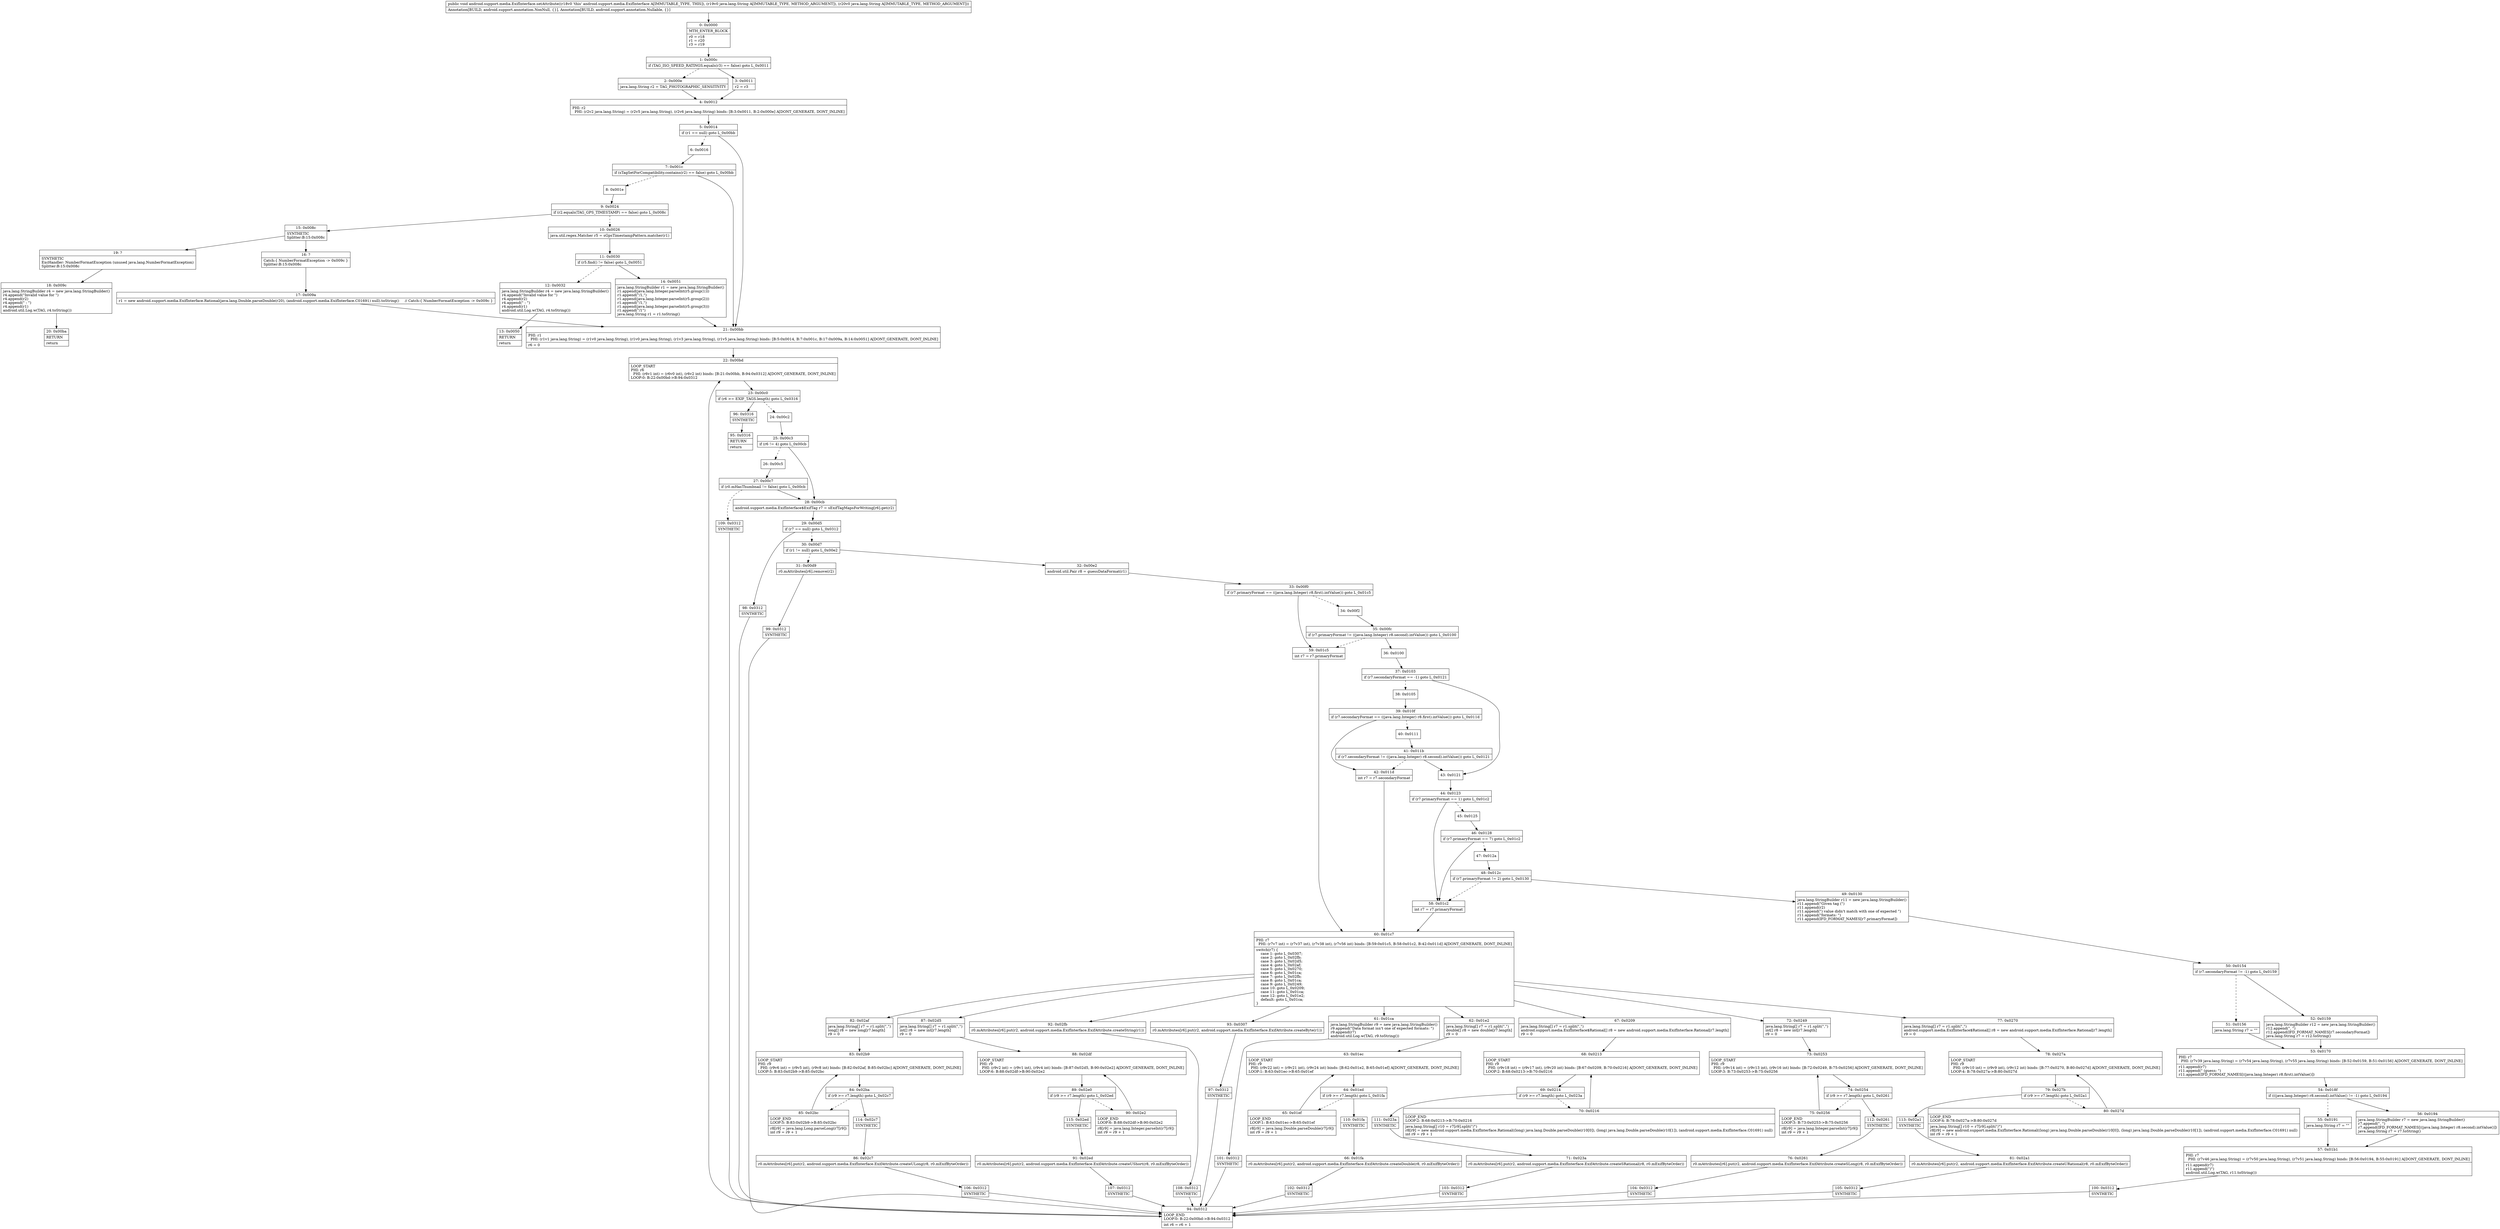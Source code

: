 digraph "CFG forandroid.support.media.ExifInterface.setAttribute(Ljava\/lang\/String;Ljava\/lang\/String;)V" {
Node_0 [shape=record,label="{0\:\ 0x0000|MTH_ENTER_BLOCK\l|r0 = r18\lr1 = r20\lr3 = r19\l}"];
Node_1 [shape=record,label="{1\:\ 0x000c|if (TAG_ISO_SPEED_RATINGS.equals(r3) == false) goto L_0x0011\l}"];
Node_2 [shape=record,label="{2\:\ 0x000e|java.lang.String r2 = TAG_PHOTOGRAPHIC_SENSITIVITY\l}"];
Node_3 [shape=record,label="{3\:\ 0x0011|r2 = r3\l}"];
Node_4 [shape=record,label="{4\:\ 0x0012|PHI: r2 \l  PHI: (r2v2 java.lang.String) = (r2v5 java.lang.String), (r2v6 java.lang.String) binds: [B:3:0x0011, B:2:0x000e] A[DONT_GENERATE, DONT_INLINE]\l}"];
Node_5 [shape=record,label="{5\:\ 0x0014|if (r1 == null) goto L_0x00bb\l}"];
Node_6 [shape=record,label="{6\:\ 0x0016}"];
Node_7 [shape=record,label="{7\:\ 0x001c|if (sTagSetForCompatibility.contains(r2) == false) goto L_0x00bb\l}"];
Node_8 [shape=record,label="{8\:\ 0x001e}"];
Node_9 [shape=record,label="{9\:\ 0x0024|if (r2.equals(TAG_GPS_TIMESTAMP) == false) goto L_0x008c\l}"];
Node_10 [shape=record,label="{10\:\ 0x0026|java.util.regex.Matcher r5 = sGpsTimestampPattern.matcher(r1)\l}"];
Node_11 [shape=record,label="{11\:\ 0x0030|if (r5.find() != false) goto L_0x0051\l}"];
Node_12 [shape=record,label="{12\:\ 0x0032|java.lang.StringBuilder r4 = new java.lang.StringBuilder()\lr4.append(\"Invalid value for \")\lr4.append(r2)\lr4.append(\" : \")\lr4.append(r1)\landroid.util.Log.w(TAG, r4.toString())\l}"];
Node_13 [shape=record,label="{13\:\ 0x0050|RETURN\l|return\l}"];
Node_14 [shape=record,label="{14\:\ 0x0051|java.lang.StringBuilder r1 = new java.lang.StringBuilder()\lr1.append(java.lang.Integer.parseInt(r5.group(1)))\lr1.append(\"\/1,\")\lr1.append(java.lang.Integer.parseInt(r5.group(2)))\lr1.append(\"\/1,\")\lr1.append(java.lang.Integer.parseInt(r5.group(3)))\lr1.append(\"\/1\")\ljava.lang.String r1 = r1.toString()\l}"];
Node_15 [shape=record,label="{15\:\ 0x008c|SYNTHETIC\lSplitter:B:15:0x008c\l}"];
Node_16 [shape=record,label="{16\:\ ?|Catch:\{ NumberFormatException \-\> 0x009c \}\lSplitter:B:15:0x008c\l}"];
Node_17 [shape=record,label="{17\:\ 0x009a|r1 = new android.support.media.ExifInterface.Rational(java.lang.Double.parseDouble(r20), (android.support.media.ExifInterface.C01691) null).toString()     \/\/ Catch:\{ NumberFormatException \-\> 0x009c \}\l}"];
Node_18 [shape=record,label="{18\:\ 0x009c|java.lang.StringBuilder r4 = new java.lang.StringBuilder()\lr4.append(\"Invalid value for \")\lr4.append(r2)\lr4.append(\" : \")\lr4.append(r1)\landroid.util.Log.w(TAG, r4.toString())\l}"];
Node_19 [shape=record,label="{19\:\ ?|SYNTHETIC\lExcHandler: NumberFormatException (unused java.lang.NumberFormatException)\lSplitter:B:15:0x008c\l}"];
Node_20 [shape=record,label="{20\:\ 0x00ba|RETURN\l|return\l}"];
Node_21 [shape=record,label="{21\:\ 0x00bb|PHI: r1 \l  PHI: (r1v1 java.lang.String) = (r1v0 java.lang.String), (r1v0 java.lang.String), (r1v3 java.lang.String), (r1v5 java.lang.String) binds: [B:5:0x0014, B:7:0x001c, B:17:0x009a, B:14:0x0051] A[DONT_GENERATE, DONT_INLINE]\l|r6 = 0\l}"];
Node_22 [shape=record,label="{22\:\ 0x00bd|LOOP_START\lPHI: r6 \l  PHI: (r6v1 int) = (r6v0 int), (r6v2 int) binds: [B:21:0x00bb, B:94:0x0312] A[DONT_GENERATE, DONT_INLINE]\lLOOP:0: B:22:0x00bd\-\>B:94:0x0312\l}"];
Node_23 [shape=record,label="{23\:\ 0x00c0|if (r6 \>= EXIF_TAGS.length) goto L_0x0316\l}"];
Node_24 [shape=record,label="{24\:\ 0x00c2}"];
Node_25 [shape=record,label="{25\:\ 0x00c3|if (r6 != 4) goto L_0x00cb\l}"];
Node_26 [shape=record,label="{26\:\ 0x00c5}"];
Node_27 [shape=record,label="{27\:\ 0x00c7|if (r0.mHasThumbnail != false) goto L_0x00cb\l}"];
Node_28 [shape=record,label="{28\:\ 0x00cb|android.support.media.ExifInterface$ExifTag r7 = sExifTagMapsForWriting[r6].get(r2)\l}"];
Node_29 [shape=record,label="{29\:\ 0x00d5|if (r7 == null) goto L_0x0312\l}"];
Node_30 [shape=record,label="{30\:\ 0x00d7|if (r1 != null) goto L_0x00e2\l}"];
Node_31 [shape=record,label="{31\:\ 0x00d9|r0.mAttributes[r6].remove(r2)\l}"];
Node_32 [shape=record,label="{32\:\ 0x00e2|android.util.Pair r8 = guessDataFormat(r1)\l}"];
Node_33 [shape=record,label="{33\:\ 0x00f0|if (r7.primaryFormat == ((java.lang.Integer) r8.first).intValue()) goto L_0x01c5\l}"];
Node_34 [shape=record,label="{34\:\ 0x00f2}"];
Node_35 [shape=record,label="{35\:\ 0x00fc|if (r7.primaryFormat != ((java.lang.Integer) r8.second).intValue()) goto L_0x0100\l}"];
Node_36 [shape=record,label="{36\:\ 0x0100}"];
Node_37 [shape=record,label="{37\:\ 0x0103|if (r7.secondaryFormat == \-1) goto L_0x0121\l}"];
Node_38 [shape=record,label="{38\:\ 0x0105}"];
Node_39 [shape=record,label="{39\:\ 0x010f|if (r7.secondaryFormat == ((java.lang.Integer) r8.first).intValue()) goto L_0x011d\l}"];
Node_40 [shape=record,label="{40\:\ 0x0111}"];
Node_41 [shape=record,label="{41\:\ 0x011b|if (r7.secondaryFormat != ((java.lang.Integer) r8.second).intValue()) goto L_0x0121\l}"];
Node_42 [shape=record,label="{42\:\ 0x011d|int r7 = r7.secondaryFormat\l}"];
Node_43 [shape=record,label="{43\:\ 0x0121}"];
Node_44 [shape=record,label="{44\:\ 0x0123|if (r7.primaryFormat == 1) goto L_0x01c2\l}"];
Node_45 [shape=record,label="{45\:\ 0x0125}"];
Node_46 [shape=record,label="{46\:\ 0x0128|if (r7.primaryFormat == 7) goto L_0x01c2\l}"];
Node_47 [shape=record,label="{47\:\ 0x012a}"];
Node_48 [shape=record,label="{48\:\ 0x012c|if (r7.primaryFormat != 2) goto L_0x0130\l}"];
Node_49 [shape=record,label="{49\:\ 0x0130|java.lang.StringBuilder r11 = new java.lang.StringBuilder()\lr11.append(\"Given tag (\")\lr11.append(r2)\lr11.append(\") value didn't match with one of expected \")\lr11.append(\"formats: \")\lr11.append(IFD_FORMAT_NAMES[r7.primaryFormat])\l}"];
Node_50 [shape=record,label="{50\:\ 0x0154|if (r7.secondaryFormat != \-1) goto L_0x0159\l}"];
Node_51 [shape=record,label="{51\:\ 0x0156|java.lang.String r7 = \"\"\l}"];
Node_52 [shape=record,label="{52\:\ 0x0159|java.lang.StringBuilder r12 = new java.lang.StringBuilder()\lr12.append(\", \")\lr12.append(IFD_FORMAT_NAMES[r7.secondaryFormat])\ljava.lang.String r7 = r12.toString()\l}"];
Node_53 [shape=record,label="{53\:\ 0x0170|PHI: r7 \l  PHI: (r7v39 java.lang.String) = (r7v54 java.lang.String), (r7v55 java.lang.String) binds: [B:52:0x0159, B:51:0x0156] A[DONT_GENERATE, DONT_INLINE]\l|r11.append(r7)\lr11.append(\" (guess: \")\lr11.append(IFD_FORMAT_NAMES[((java.lang.Integer) r8.first).intValue()])\l}"];
Node_54 [shape=record,label="{54\:\ 0x018f|if (((java.lang.Integer) r8.second).intValue() != \-1) goto L_0x0194\l}"];
Node_55 [shape=record,label="{55\:\ 0x0191|java.lang.String r7 = \"\"\l}"];
Node_56 [shape=record,label="{56\:\ 0x0194|java.lang.StringBuilder r7 = new java.lang.StringBuilder()\lr7.append(\", \")\lr7.append(IFD_FORMAT_NAMES[((java.lang.Integer) r8.second).intValue()])\ljava.lang.String r7 = r7.toString()\l}"];
Node_57 [shape=record,label="{57\:\ 0x01b1|PHI: r7 \l  PHI: (r7v46 java.lang.String) = (r7v50 java.lang.String), (r7v51 java.lang.String) binds: [B:56:0x0194, B:55:0x0191] A[DONT_GENERATE, DONT_INLINE]\l|r11.append(r7)\lr11.append(\")\")\landroid.util.Log.w(TAG, r11.toString())\l}"];
Node_58 [shape=record,label="{58\:\ 0x01c2|int r7 = r7.primaryFormat\l}"];
Node_59 [shape=record,label="{59\:\ 0x01c5|int r7 = r7.primaryFormat\l}"];
Node_60 [shape=record,label="{60\:\ 0x01c7|PHI: r7 \l  PHI: (r7v7 int) = (r7v37 int), (r7v38 int), (r7v56 int) binds: [B:59:0x01c5, B:58:0x01c2, B:42:0x011d] A[DONT_GENERATE, DONT_INLINE]\l|switch(r7) \{\l    case 1: goto L_0x0307;\l    case 2: goto L_0x02fb;\l    case 3: goto L_0x02d5;\l    case 4: goto L_0x02af;\l    case 5: goto L_0x0270;\l    case 6: goto L_0x01ca;\l    case 7: goto L_0x02fb;\l    case 8: goto L_0x01ca;\l    case 9: goto L_0x0249;\l    case 10: goto L_0x0209;\l    case 11: goto L_0x01ca;\l    case 12: goto L_0x01e2;\l    default: goto L_0x01ca;\l\}\l}"];
Node_61 [shape=record,label="{61\:\ 0x01ca|java.lang.StringBuilder r9 = new java.lang.StringBuilder()\lr9.append(\"Data format isn't one of expected formats: \")\lr9.append(r7)\landroid.util.Log.w(TAG, r9.toString())\l}"];
Node_62 [shape=record,label="{62\:\ 0x01e2|java.lang.String[] r7 = r1.split(\",\")\ldouble[] r8 = new double[r7.length]\lr9 = 0\l}"];
Node_63 [shape=record,label="{63\:\ 0x01ec|LOOP_START\lPHI: r9 \l  PHI: (r9v22 int) = (r9v21 int), (r9v24 int) binds: [B:62:0x01e2, B:65:0x01ef] A[DONT_GENERATE, DONT_INLINE]\lLOOP:1: B:63:0x01ec\-\>B:65:0x01ef\l}"];
Node_64 [shape=record,label="{64\:\ 0x01ed|if (r9 \>= r7.length) goto L_0x01fa\l}"];
Node_65 [shape=record,label="{65\:\ 0x01ef|LOOP_END\lLOOP:1: B:63:0x01ec\-\>B:65:0x01ef\l|r8[r9] = java.lang.Double.parseDouble(r7[r9])\lint r9 = r9 + 1\l}"];
Node_66 [shape=record,label="{66\:\ 0x01fa|r0.mAttributes[r6].put(r2, android.support.media.ExifInterface.ExifAttribute.createDouble(r8, r0.mExifByteOrder))\l}"];
Node_67 [shape=record,label="{67\:\ 0x0209|java.lang.String[] r7 = r1.split(\",\")\landroid.support.media.ExifInterface$Rational[] r8 = new android.support.media.ExifInterface.Rational[r7.length]\lr9 = 0\l}"];
Node_68 [shape=record,label="{68\:\ 0x0213|LOOP_START\lPHI: r9 \l  PHI: (r9v18 int) = (r9v17 int), (r9v20 int) binds: [B:67:0x0209, B:70:0x0216] A[DONT_GENERATE, DONT_INLINE]\lLOOP:2: B:68:0x0213\-\>B:70:0x0216\l}"];
Node_69 [shape=record,label="{69\:\ 0x0214|if (r9 \>= r7.length) goto L_0x023a\l}"];
Node_70 [shape=record,label="{70\:\ 0x0216|LOOP_END\lLOOP:2: B:68:0x0213\-\>B:70:0x0216\l|java.lang.String[] r10 = r7[r9].split(\"\/\")\lr8[r9] = new android.support.media.ExifInterface.Rational((long) java.lang.Double.parseDouble(r10[0]), (long) java.lang.Double.parseDouble(r10[1]), (android.support.media.ExifInterface.C01691) null)\lint r9 = r9 + 1\l}"];
Node_71 [shape=record,label="{71\:\ 0x023a|r0.mAttributes[r6].put(r2, android.support.media.ExifInterface.ExifAttribute.createSRational(r8, r0.mExifByteOrder))\l}"];
Node_72 [shape=record,label="{72\:\ 0x0249|java.lang.String[] r7 = r1.split(\",\")\lint[] r8 = new int[r7.length]\lr9 = 0\l}"];
Node_73 [shape=record,label="{73\:\ 0x0253|LOOP_START\lPHI: r9 \l  PHI: (r9v14 int) = (r9v13 int), (r9v16 int) binds: [B:72:0x0249, B:75:0x0256] A[DONT_GENERATE, DONT_INLINE]\lLOOP:3: B:73:0x0253\-\>B:75:0x0256\l}"];
Node_74 [shape=record,label="{74\:\ 0x0254|if (r9 \>= r7.length) goto L_0x0261\l}"];
Node_75 [shape=record,label="{75\:\ 0x0256|LOOP_END\lLOOP:3: B:73:0x0253\-\>B:75:0x0256\l|r8[r9] = java.lang.Integer.parseInt(r7[r9])\lint r9 = r9 + 1\l}"];
Node_76 [shape=record,label="{76\:\ 0x0261|r0.mAttributes[r6].put(r2, android.support.media.ExifInterface.ExifAttribute.createSLong(r8, r0.mExifByteOrder))\l}"];
Node_77 [shape=record,label="{77\:\ 0x0270|java.lang.String[] r7 = r1.split(\",\")\landroid.support.media.ExifInterface$Rational[] r8 = new android.support.media.ExifInterface.Rational[r7.length]\lr9 = 0\l}"];
Node_78 [shape=record,label="{78\:\ 0x027a|LOOP_START\lPHI: r9 \l  PHI: (r9v10 int) = (r9v9 int), (r9v12 int) binds: [B:77:0x0270, B:80:0x027d] A[DONT_GENERATE, DONT_INLINE]\lLOOP:4: B:78:0x027a\-\>B:80:0x027d\l}"];
Node_79 [shape=record,label="{79\:\ 0x027b|if (r9 \>= r7.length) goto L_0x02a1\l}"];
Node_80 [shape=record,label="{80\:\ 0x027d|LOOP_END\lLOOP:4: B:78:0x027a\-\>B:80:0x027d\l|java.lang.String[] r10 = r7[r9].split(\"\/\")\lr8[r9] = new android.support.media.ExifInterface.Rational((long) java.lang.Double.parseDouble(r10[0]), (long) java.lang.Double.parseDouble(r10[1]), (android.support.media.ExifInterface.C01691) null)\lint r9 = r9 + 1\l}"];
Node_81 [shape=record,label="{81\:\ 0x02a1|r0.mAttributes[r6].put(r2, android.support.media.ExifInterface.ExifAttribute.createURational(r8, r0.mExifByteOrder))\l}"];
Node_82 [shape=record,label="{82\:\ 0x02af|java.lang.String[] r7 = r1.split(\",\")\llong[] r8 = new long[r7.length]\lr9 = 0\l}"];
Node_83 [shape=record,label="{83\:\ 0x02b9|LOOP_START\lPHI: r9 \l  PHI: (r9v6 int) = (r9v5 int), (r9v8 int) binds: [B:82:0x02af, B:85:0x02bc] A[DONT_GENERATE, DONT_INLINE]\lLOOP:5: B:83:0x02b9\-\>B:85:0x02bc\l}"];
Node_84 [shape=record,label="{84\:\ 0x02ba|if (r9 \>= r7.length) goto L_0x02c7\l}"];
Node_85 [shape=record,label="{85\:\ 0x02bc|LOOP_END\lLOOP:5: B:83:0x02b9\-\>B:85:0x02bc\l|r8[r9] = java.lang.Long.parseLong(r7[r9])\lint r9 = r9 + 1\l}"];
Node_86 [shape=record,label="{86\:\ 0x02c7|r0.mAttributes[r6].put(r2, android.support.media.ExifInterface.ExifAttribute.createULong(r8, r0.mExifByteOrder))\l}"];
Node_87 [shape=record,label="{87\:\ 0x02d5|java.lang.String[] r7 = r1.split(\",\")\lint[] r8 = new int[r7.length]\lr9 = 0\l}"];
Node_88 [shape=record,label="{88\:\ 0x02df|LOOP_START\lPHI: r9 \l  PHI: (r9v2 int) = (r9v1 int), (r9v4 int) binds: [B:87:0x02d5, B:90:0x02e2] A[DONT_GENERATE, DONT_INLINE]\lLOOP:6: B:88:0x02df\-\>B:90:0x02e2\l}"];
Node_89 [shape=record,label="{89\:\ 0x02e0|if (r9 \>= r7.length) goto L_0x02ed\l}"];
Node_90 [shape=record,label="{90\:\ 0x02e2|LOOP_END\lLOOP:6: B:88:0x02df\-\>B:90:0x02e2\l|r8[r9] = java.lang.Integer.parseInt(r7[r9])\lint r9 = r9 + 1\l}"];
Node_91 [shape=record,label="{91\:\ 0x02ed|r0.mAttributes[r6].put(r2, android.support.media.ExifInterface.ExifAttribute.createUShort(r8, r0.mExifByteOrder))\l}"];
Node_92 [shape=record,label="{92\:\ 0x02fb|r0.mAttributes[r6].put(r2, android.support.media.ExifInterface.ExifAttribute.createString(r1))\l}"];
Node_93 [shape=record,label="{93\:\ 0x0307|r0.mAttributes[r6].put(r2, android.support.media.ExifInterface.ExifAttribute.createByte(r1))\l}"];
Node_94 [shape=record,label="{94\:\ 0x0312|LOOP_END\lLOOP:0: B:22:0x00bd\-\>B:94:0x0312\l|int r6 = r6 + 1\l}"];
Node_95 [shape=record,label="{95\:\ 0x0316|RETURN\l|return\l}"];
Node_96 [shape=record,label="{96\:\ 0x0316|SYNTHETIC\l}"];
Node_97 [shape=record,label="{97\:\ 0x0312|SYNTHETIC\l}"];
Node_98 [shape=record,label="{98\:\ 0x0312|SYNTHETIC\l}"];
Node_99 [shape=record,label="{99\:\ 0x0312|SYNTHETIC\l}"];
Node_100 [shape=record,label="{100\:\ 0x0312|SYNTHETIC\l}"];
Node_101 [shape=record,label="{101\:\ 0x0312|SYNTHETIC\l}"];
Node_102 [shape=record,label="{102\:\ 0x0312|SYNTHETIC\l}"];
Node_103 [shape=record,label="{103\:\ 0x0312|SYNTHETIC\l}"];
Node_104 [shape=record,label="{104\:\ 0x0312|SYNTHETIC\l}"];
Node_105 [shape=record,label="{105\:\ 0x0312|SYNTHETIC\l}"];
Node_106 [shape=record,label="{106\:\ 0x0312|SYNTHETIC\l}"];
Node_107 [shape=record,label="{107\:\ 0x0312|SYNTHETIC\l}"];
Node_108 [shape=record,label="{108\:\ 0x0312|SYNTHETIC\l}"];
Node_109 [shape=record,label="{109\:\ 0x0312|SYNTHETIC\l}"];
Node_110 [shape=record,label="{110\:\ 0x01fa|SYNTHETIC\l}"];
Node_111 [shape=record,label="{111\:\ 0x023a|SYNTHETIC\l}"];
Node_112 [shape=record,label="{112\:\ 0x0261|SYNTHETIC\l}"];
Node_113 [shape=record,label="{113\:\ 0x02a1|SYNTHETIC\l}"];
Node_114 [shape=record,label="{114\:\ 0x02c7|SYNTHETIC\l}"];
Node_115 [shape=record,label="{115\:\ 0x02ed|SYNTHETIC\l}"];
MethodNode[shape=record,label="{public void android.support.media.ExifInterface.setAttribute((r18v0 'this' android.support.media.ExifInterface A[IMMUTABLE_TYPE, THIS]), (r19v0 java.lang.String A[IMMUTABLE_TYPE, METHOD_ARGUMENT]), (r20v0 java.lang.String A[IMMUTABLE_TYPE, METHOD_ARGUMENT]))  | Annotation[BUILD, android.support.annotation.NonNull, \{\}], Annotation[BUILD, android.support.annotation.Nullable, \{\}]\l}"];
MethodNode -> Node_0;
Node_0 -> Node_1;
Node_1 -> Node_2[style=dashed];
Node_1 -> Node_3;
Node_2 -> Node_4;
Node_3 -> Node_4;
Node_4 -> Node_5;
Node_5 -> Node_6[style=dashed];
Node_5 -> Node_21;
Node_6 -> Node_7;
Node_7 -> Node_8[style=dashed];
Node_7 -> Node_21;
Node_8 -> Node_9;
Node_9 -> Node_10[style=dashed];
Node_9 -> Node_15;
Node_10 -> Node_11;
Node_11 -> Node_12[style=dashed];
Node_11 -> Node_14;
Node_12 -> Node_13;
Node_14 -> Node_21;
Node_15 -> Node_16;
Node_15 -> Node_19;
Node_16 -> Node_17;
Node_17 -> Node_21;
Node_18 -> Node_20;
Node_19 -> Node_18;
Node_21 -> Node_22;
Node_22 -> Node_23;
Node_23 -> Node_24[style=dashed];
Node_23 -> Node_96;
Node_24 -> Node_25;
Node_25 -> Node_26[style=dashed];
Node_25 -> Node_28;
Node_26 -> Node_27;
Node_27 -> Node_28;
Node_27 -> Node_109[style=dashed];
Node_28 -> Node_29;
Node_29 -> Node_30[style=dashed];
Node_29 -> Node_98;
Node_30 -> Node_31[style=dashed];
Node_30 -> Node_32;
Node_31 -> Node_99;
Node_32 -> Node_33;
Node_33 -> Node_34[style=dashed];
Node_33 -> Node_59;
Node_34 -> Node_35;
Node_35 -> Node_36;
Node_35 -> Node_59[style=dashed];
Node_36 -> Node_37;
Node_37 -> Node_38[style=dashed];
Node_37 -> Node_43;
Node_38 -> Node_39;
Node_39 -> Node_40[style=dashed];
Node_39 -> Node_42;
Node_40 -> Node_41;
Node_41 -> Node_42[style=dashed];
Node_41 -> Node_43;
Node_42 -> Node_60;
Node_43 -> Node_44;
Node_44 -> Node_45[style=dashed];
Node_44 -> Node_58;
Node_45 -> Node_46;
Node_46 -> Node_47[style=dashed];
Node_46 -> Node_58;
Node_47 -> Node_48;
Node_48 -> Node_49;
Node_48 -> Node_58[style=dashed];
Node_49 -> Node_50;
Node_50 -> Node_51[style=dashed];
Node_50 -> Node_52;
Node_51 -> Node_53;
Node_52 -> Node_53;
Node_53 -> Node_54;
Node_54 -> Node_55[style=dashed];
Node_54 -> Node_56;
Node_55 -> Node_57;
Node_56 -> Node_57;
Node_57 -> Node_100;
Node_58 -> Node_60;
Node_59 -> Node_60;
Node_60 -> Node_61;
Node_60 -> Node_62;
Node_60 -> Node_67;
Node_60 -> Node_72;
Node_60 -> Node_77;
Node_60 -> Node_82;
Node_60 -> Node_87;
Node_60 -> Node_92;
Node_60 -> Node_93;
Node_61 -> Node_101;
Node_62 -> Node_63;
Node_63 -> Node_64;
Node_64 -> Node_65[style=dashed];
Node_64 -> Node_110;
Node_65 -> Node_63;
Node_66 -> Node_102;
Node_67 -> Node_68;
Node_68 -> Node_69;
Node_69 -> Node_70[style=dashed];
Node_69 -> Node_111;
Node_70 -> Node_68;
Node_71 -> Node_103;
Node_72 -> Node_73;
Node_73 -> Node_74;
Node_74 -> Node_75[style=dashed];
Node_74 -> Node_112;
Node_75 -> Node_73;
Node_76 -> Node_104;
Node_77 -> Node_78;
Node_78 -> Node_79;
Node_79 -> Node_80[style=dashed];
Node_79 -> Node_113;
Node_80 -> Node_78;
Node_81 -> Node_105;
Node_82 -> Node_83;
Node_83 -> Node_84;
Node_84 -> Node_85[style=dashed];
Node_84 -> Node_114;
Node_85 -> Node_83;
Node_86 -> Node_106;
Node_87 -> Node_88;
Node_88 -> Node_89;
Node_89 -> Node_90[style=dashed];
Node_89 -> Node_115;
Node_90 -> Node_88;
Node_91 -> Node_107;
Node_92 -> Node_108;
Node_93 -> Node_97;
Node_94 -> Node_22;
Node_96 -> Node_95;
Node_97 -> Node_94;
Node_98 -> Node_94;
Node_99 -> Node_94;
Node_100 -> Node_94;
Node_101 -> Node_94;
Node_102 -> Node_94;
Node_103 -> Node_94;
Node_104 -> Node_94;
Node_105 -> Node_94;
Node_106 -> Node_94;
Node_107 -> Node_94;
Node_108 -> Node_94;
Node_109 -> Node_94;
Node_110 -> Node_66;
Node_111 -> Node_71;
Node_112 -> Node_76;
Node_113 -> Node_81;
Node_114 -> Node_86;
Node_115 -> Node_91;
}

